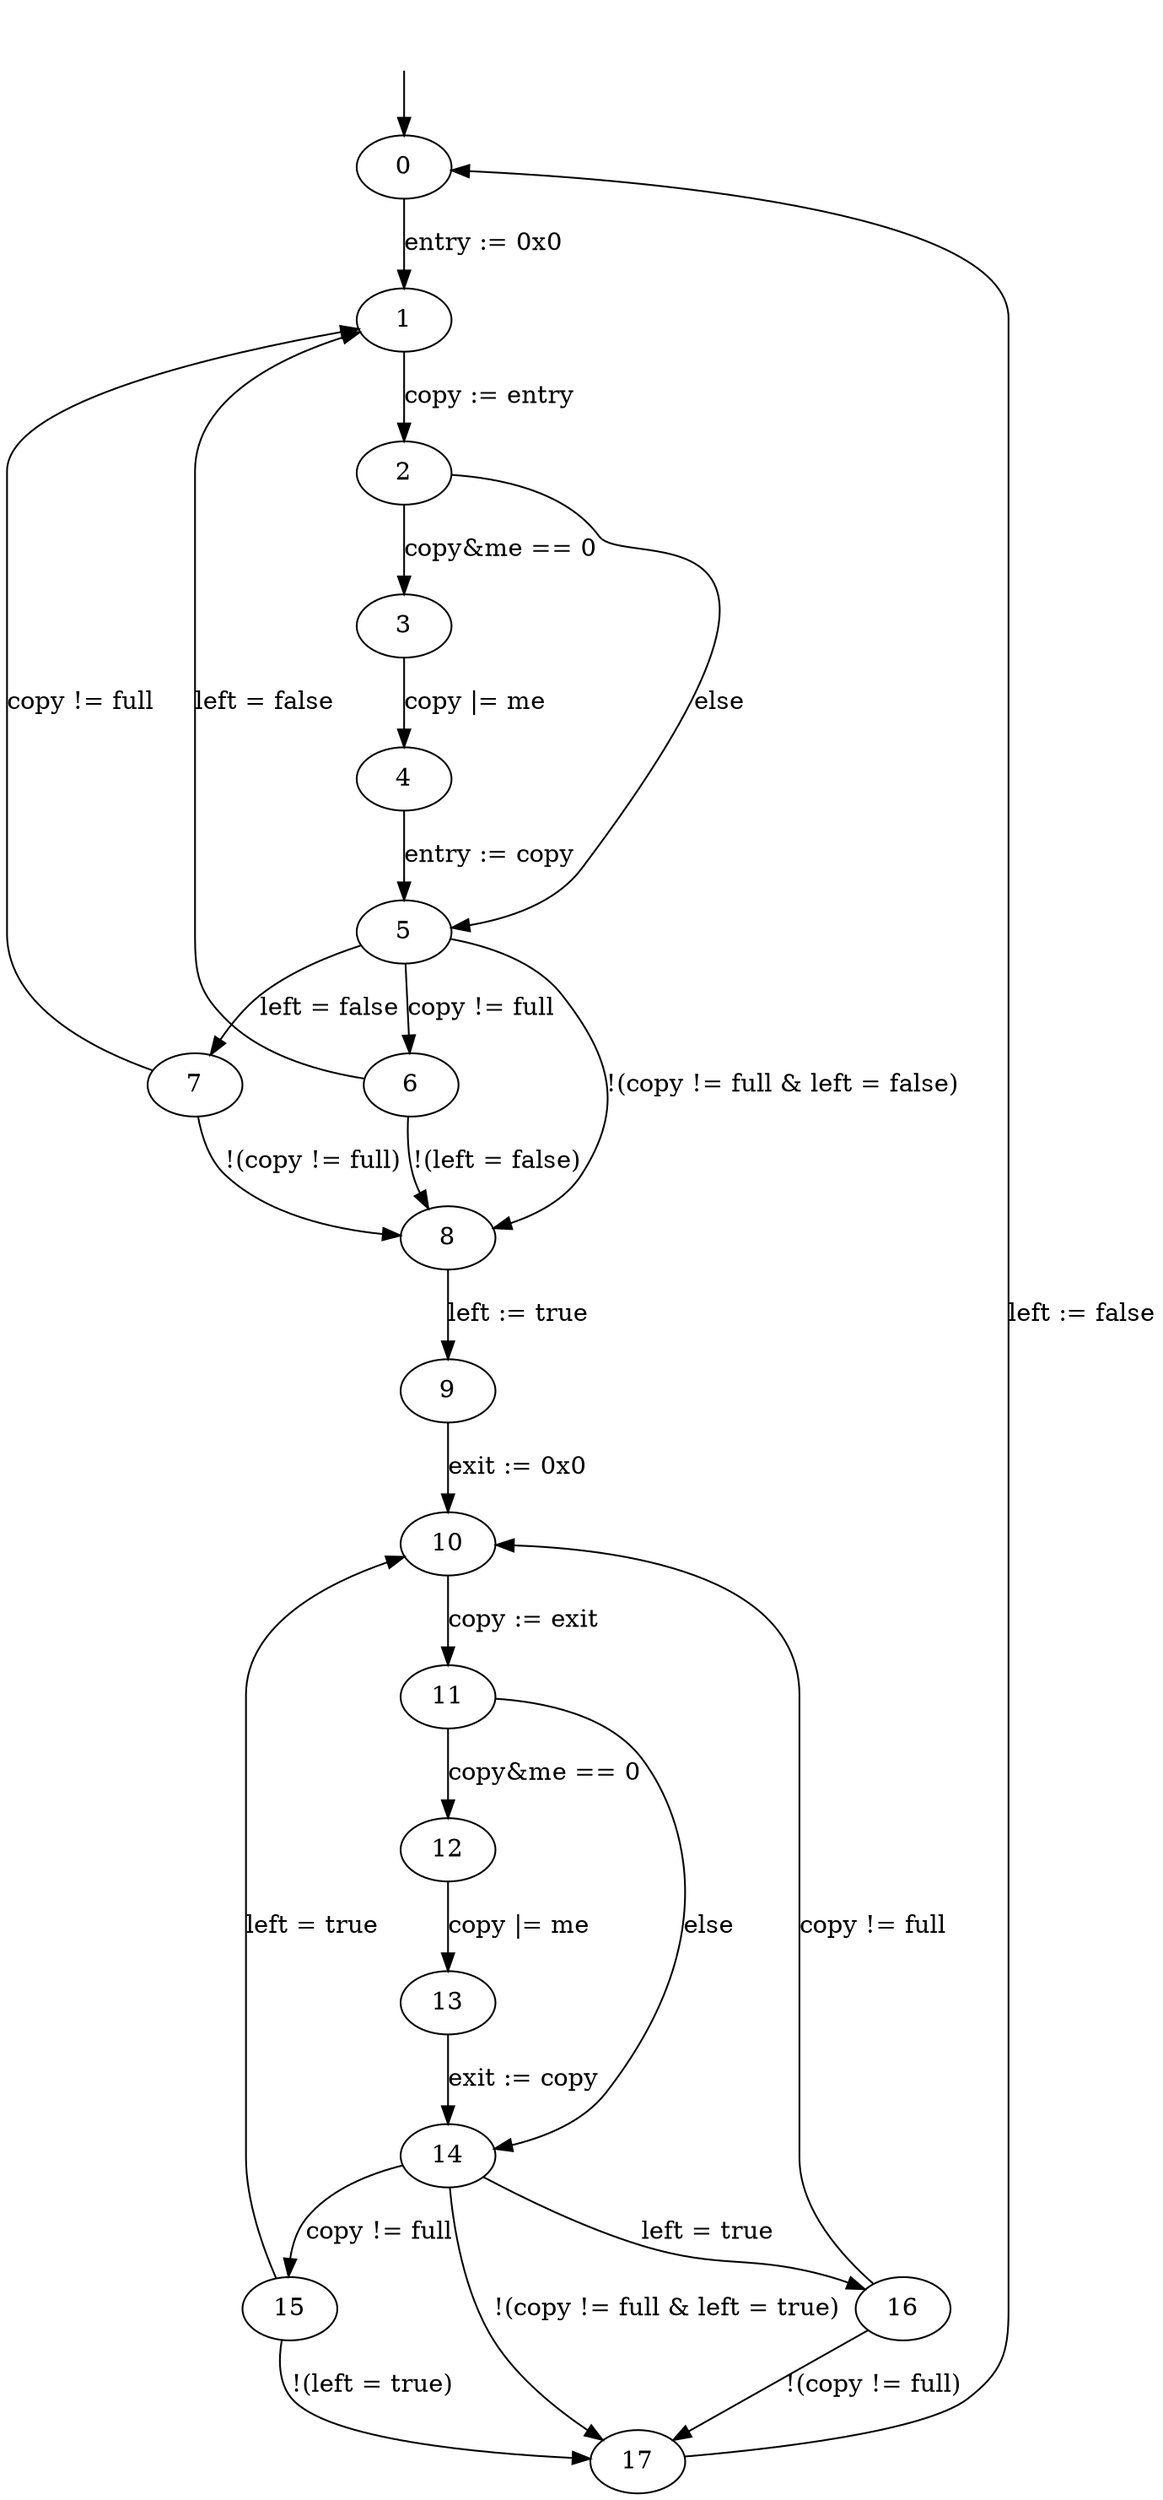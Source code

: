 digraph {

	initial_state_source [style=invis]
	initial_state_source -> "0"

	"0"  -> "1"  [weight=10, label="entry := 0x0"]
	"1"  -> "2"  [weight=10, label="copy := entry"]

	"2"  -> "3"  [weight=10, label="copy&me == 0"]
	"3"  -> "4"  [weight=10, label="copy |= me"]
	"4"  -> "5"  [weight=10, label="entry := copy"]
	"2"  -> "5"  [label="else"]

	"5"  -> "6"  [label="copy != full"]
	"5"  -> "7"  [label="left = false"]
	"5"  -> "8"  [label="!(copy != full & left = false)"]
	"6"  -> "1"  [label="left = false"]
	"6"  -> "8"  [label="!(left = false)"]
	"7"  -> "1"  [label="copy != full"]
	"7"  -> "8"  [label="!(copy != full)"]

	"8"  -> "9"  [weight=10, label="left := true"]
	"9"  -> "10" [weight=10, label="exit := 0x0"]

	"10" -> "11" [weight=10, label="copy := exit"]
	"11" -> "12" [weight=10, label="copy&me == 0"]
	"12" -> "13" [weight=10, label="copy |= me"]
	"13" -> "14" [weight=10, label="exit := copy"]
	"11" -> "14" [label="else"]

	"14" -> "15" [label="copy != full"]
	"14" -> "16" [label="left = true"]
	"14" -> "17" [label="!(copy != full & left = true)"]
	"15" -> "10" [label="left = true"]
	"15" -> "17" [label="!(left = true)"]
	"16" -> "10" [label="copy != full"]
	"16" -> "17" [label="!(copy != full)"]

	"17" -> "0"  [label="left := false"]
}

